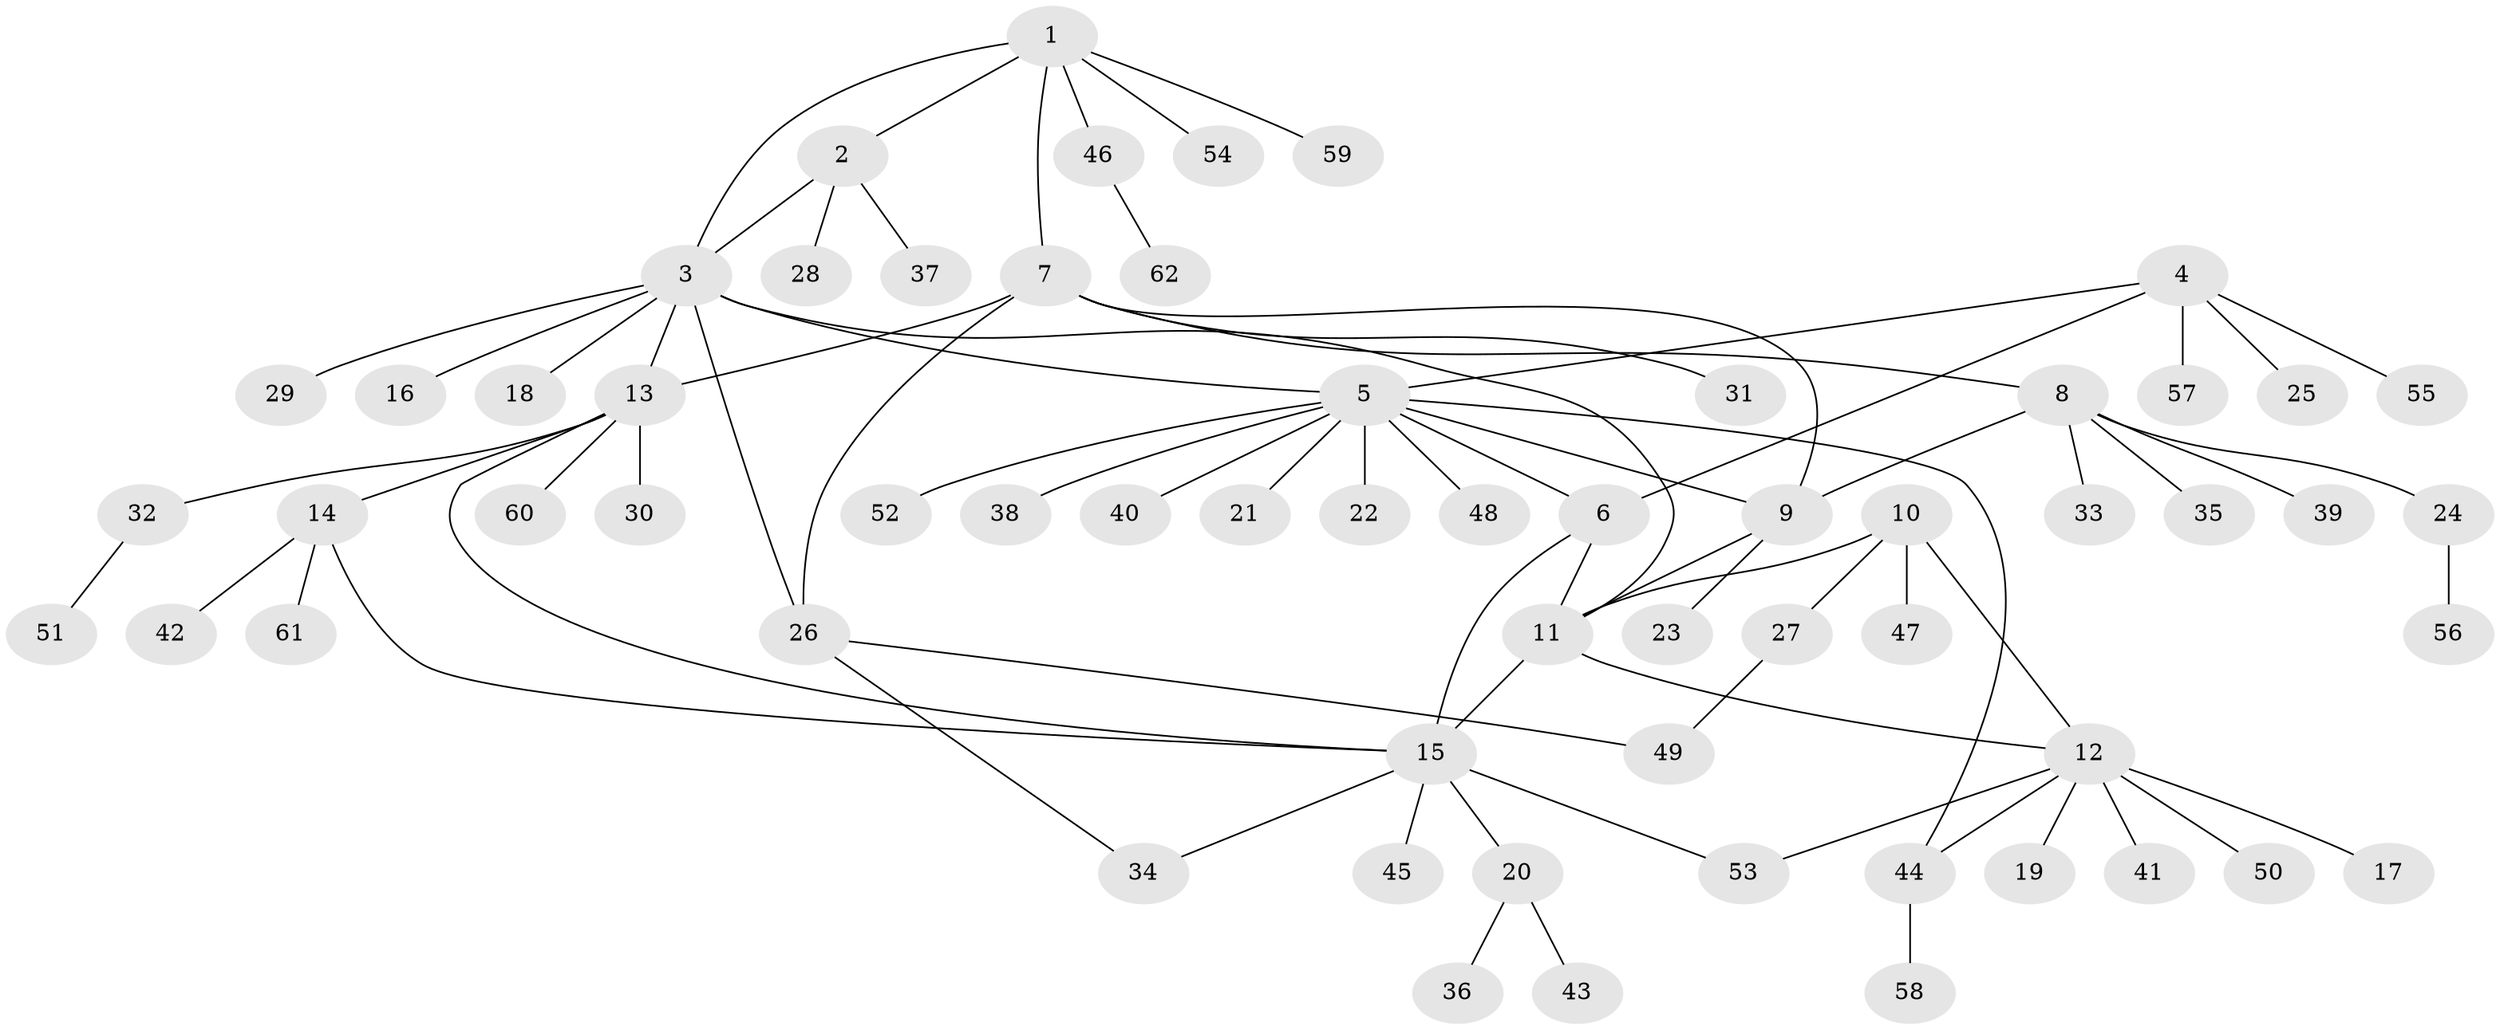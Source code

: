 // Generated by graph-tools (version 1.1) at 2025/02/03/09/25 03:02:45]
// undirected, 62 vertices, 77 edges
graph export_dot {
graph [start="1"]
  node [color=gray90,style=filled];
  1;
  2;
  3;
  4;
  5;
  6;
  7;
  8;
  9;
  10;
  11;
  12;
  13;
  14;
  15;
  16;
  17;
  18;
  19;
  20;
  21;
  22;
  23;
  24;
  25;
  26;
  27;
  28;
  29;
  30;
  31;
  32;
  33;
  34;
  35;
  36;
  37;
  38;
  39;
  40;
  41;
  42;
  43;
  44;
  45;
  46;
  47;
  48;
  49;
  50;
  51;
  52;
  53;
  54;
  55;
  56;
  57;
  58;
  59;
  60;
  61;
  62;
  1 -- 2;
  1 -- 3;
  1 -- 7;
  1 -- 46;
  1 -- 54;
  1 -- 59;
  2 -- 3;
  2 -- 28;
  2 -- 37;
  3 -- 5;
  3 -- 11;
  3 -- 13;
  3 -- 16;
  3 -- 18;
  3 -- 26;
  3 -- 29;
  4 -- 5;
  4 -- 6;
  4 -- 25;
  4 -- 55;
  4 -- 57;
  5 -- 6;
  5 -- 9;
  5 -- 21;
  5 -- 22;
  5 -- 38;
  5 -- 40;
  5 -- 44;
  5 -- 48;
  5 -- 52;
  6 -- 11;
  6 -- 15;
  7 -- 8;
  7 -- 9;
  7 -- 13;
  7 -- 26;
  7 -- 31;
  8 -- 9;
  8 -- 24;
  8 -- 33;
  8 -- 35;
  8 -- 39;
  9 -- 11;
  9 -- 23;
  10 -- 11;
  10 -- 12;
  10 -- 27;
  10 -- 47;
  11 -- 12;
  11 -- 15;
  12 -- 17;
  12 -- 19;
  12 -- 41;
  12 -- 44;
  12 -- 50;
  12 -- 53;
  13 -- 14;
  13 -- 15;
  13 -- 30;
  13 -- 32;
  13 -- 60;
  14 -- 15;
  14 -- 42;
  14 -- 61;
  15 -- 20;
  15 -- 34;
  15 -- 45;
  15 -- 53;
  20 -- 36;
  20 -- 43;
  24 -- 56;
  26 -- 34;
  26 -- 49;
  27 -- 49;
  32 -- 51;
  44 -- 58;
  46 -- 62;
}
